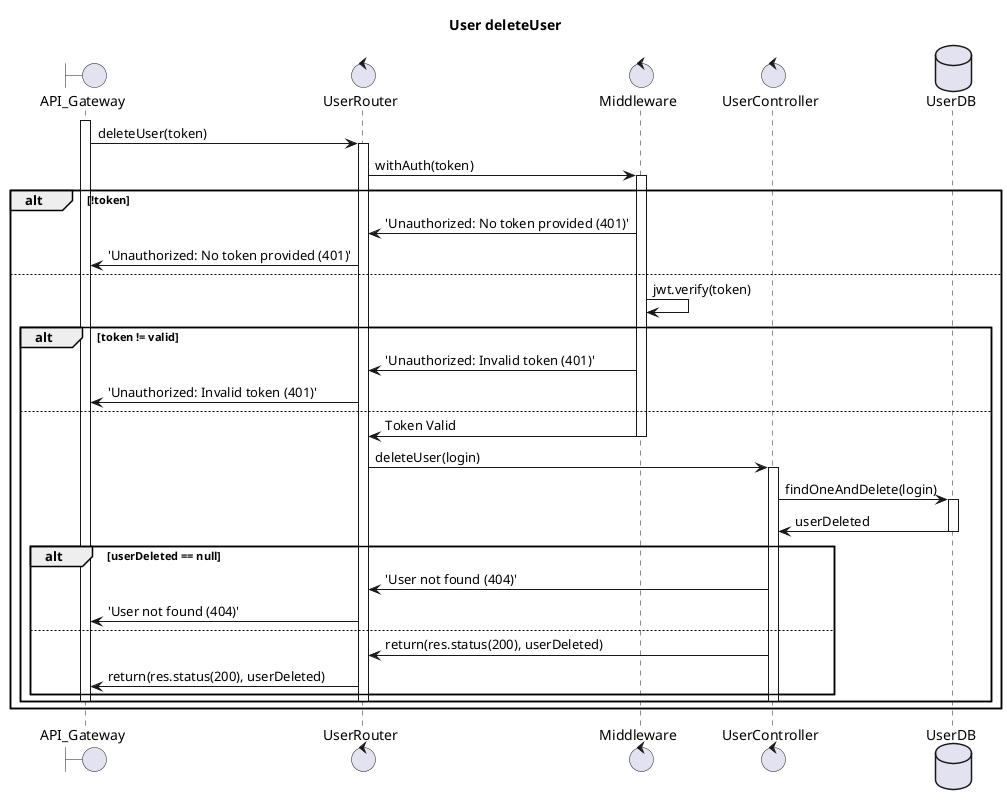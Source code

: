 @startuml
title User deleteUser
boundary API_Gateway
control UserRouter
control Middleware
control UserController
dataBase UserDB
activate API_Gateway
API_Gateway -> UserRouter : deleteUser(token)
activate UserRouter
UserRouter -> Middleware : withAuth(token)
activate Middleware
alt !token
    Middleware -> UserRouter : 'Unauthorized: No token provided (401)'
    UserRouter -> API_Gateway : 'Unauthorized: No token provided (401)'
else 
    Middleware -> Middleware : jwt.verify(token)
    alt token != valid
        Middleware -> UserRouter : 'Unauthorized: Invalid token (401)'
        UserRouter -> API_Gateway : 'Unauthorized: Invalid token (401)'
    else
        Middleware -> UserRouter : Token Valid
        deactivate Middleware
        UserRouter -> UserController : deleteUser(login)
        activate UserController
        UserController -> UserDB : findOneAndDelete(login)
        activate UserDB
        UserDB -> UserController : userDeleted
        deactivate UserDB
        alt userDeleted == null
            UserController -> UserRouter : 'User not found (404)'
            UserRouter -> API_Gateway : 'User not found (404)'
        else
            UserController -> UserRouter : return(res.status(200), userDeleted)
            UserRouter -> API_Gateway : return(res.status(200), userDeleted)
        end
        deactivate UserController
        deactivate UserRouter
        deactivate API_Gateway
    end
end
@enduml